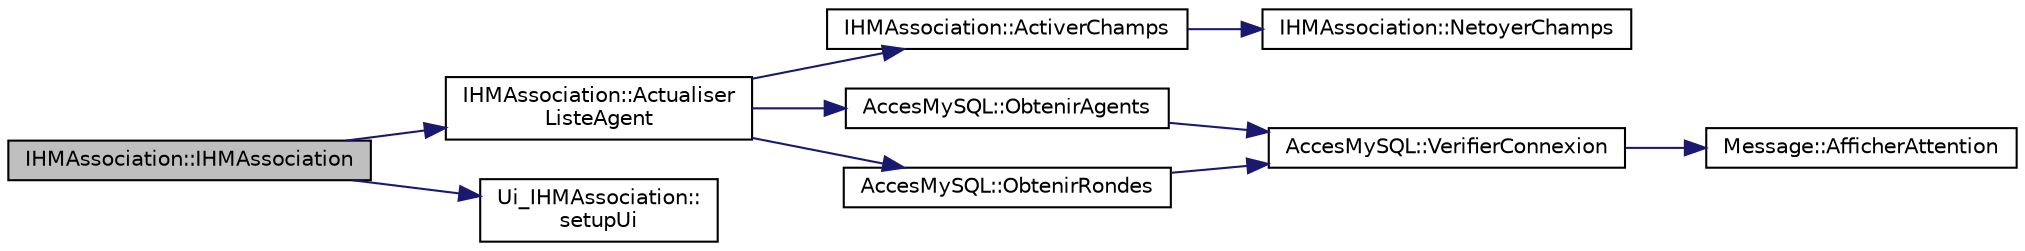 digraph "IHMAssociation::IHMAssociation"
{
 // LATEX_PDF_SIZE
  edge [fontname="Helvetica",fontsize="10",labelfontname="Helvetica",labelfontsize="10"];
  node [fontname="Helvetica",fontsize="10",shape=record];
  rankdir="LR";
  Node1 [label="IHMAssociation::IHMAssociation",height=0.2,width=0.4,color="black", fillcolor="grey75", style="filled", fontcolor="black",tooltip=" "];
  Node1 -> Node2 [color="midnightblue",fontsize="10",style="solid",fontname="Helvetica"];
  Node2 [label="IHMAssociation::Actualiser\lListeAgent",height=0.2,width=0.4,color="black", fillcolor="white", style="filled",URL="$class_i_h_m_association.html#a761347623ea99841922bf82b14f52bcc",tooltip=" "];
  Node2 -> Node3 [color="midnightblue",fontsize="10",style="solid",fontname="Helvetica"];
  Node3 [label="IHMAssociation::ActiverChamps",height=0.2,width=0.4,color="black", fillcolor="white", style="filled",URL="$class_i_h_m_association.html#ad052473f712dbe8d759dfdbaf0b3da45",tooltip=" "];
  Node3 -> Node4 [color="midnightblue",fontsize="10",style="solid",fontname="Helvetica"];
  Node4 [label="IHMAssociation::NetoyerChamps",height=0.2,width=0.4,color="black", fillcolor="white", style="filled",URL="$class_i_h_m_association.html#a56d658fb3d5fff643d32166c09cbc233",tooltip=" "];
  Node2 -> Node5 [color="midnightblue",fontsize="10",style="solid",fontname="Helvetica"];
  Node5 [label="AccesMySQL::ObtenirAgents",height=0.2,width=0.4,color="black", fillcolor="white", style="filled",URL="$class_acces_my_s_q_l.html#af4e9de285072a0bf4a565ff08ccb57b2",tooltip="AccesMySQL::ObtenirAgents Permet d'obtenir la liste de tous les agents présent dans la base de donnée..."];
  Node5 -> Node6 [color="midnightblue",fontsize="10",style="solid",fontname="Helvetica"];
  Node6 [label="AccesMySQL::VerifierConnexion",height=0.2,width=0.4,color="black", fillcolor="white", style="filled",URL="$class_acces_my_s_q_l.html#ae2b42d87939b253b3cccb1a69b49cc51",tooltip=" "];
  Node6 -> Node7 [color="midnightblue",fontsize="10",style="solid",fontname="Helvetica"];
  Node7 [label="Message::AfficherAttention",height=0.2,width=0.4,color="black", fillcolor="white", style="filled",URL="$class_message.html#ac86f47b97c03cd86df0f23a28ea8a0a9",tooltip="Message::AfficherAttention Permet d'afficher l'information passé en paramètre dans un popup avec une ..."];
  Node2 -> Node8 [color="midnightblue",fontsize="10",style="solid",fontname="Helvetica"];
  Node8 [label="AccesMySQL::ObtenirRondes",height=0.2,width=0.4,color="black", fillcolor="white", style="filled",URL="$class_acces_my_s_q_l.html#a595ad69b9e897ed6bb920ce52cd663b7",tooltip="AccesMySQL::ObtenirRondes Permet d'obtenir la liste de toutes les rondes présentes dans la base de do..."];
  Node8 -> Node6 [color="midnightblue",fontsize="10",style="solid",fontname="Helvetica"];
  Node1 -> Node9 [color="midnightblue",fontsize="10",style="solid",fontname="Helvetica"];
  Node9 [label="Ui_IHMAssociation::\lsetupUi",height=0.2,width=0.4,color="black", fillcolor="white", style="filled",URL="$class_ui___i_h_m_association.html#aabf30239eb05dc83f794eba9136f4ab6",tooltip=" "];
}
